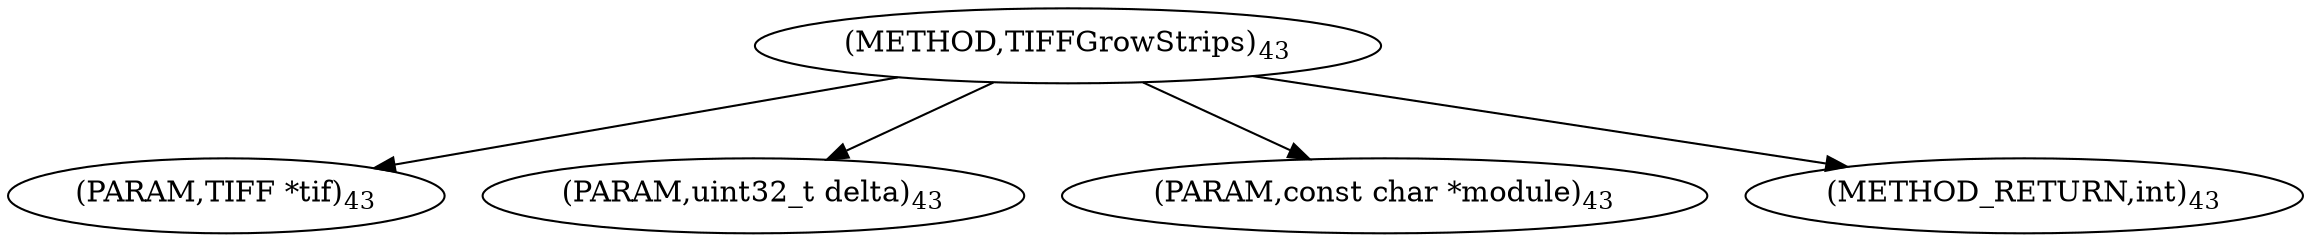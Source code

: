 digraph "TIFFGrowStrips" {  
"30318" [label = <(METHOD,TIFFGrowStrips)<SUB>43</SUB>> ]
"30319" [label = <(PARAM,TIFF *tif)<SUB>43</SUB>> ]
"30320" [label = <(PARAM,uint32_t delta)<SUB>43</SUB>> ]
"30321" [label = <(PARAM,const char *module)<SUB>43</SUB>> ]
"30322" [label = <(METHOD_RETURN,int)<SUB>43</SUB>> ]
  "30318" -> "30319" 
  "30318" -> "30320" 
  "30318" -> "30321" 
  "30318" -> "30322" 
}
